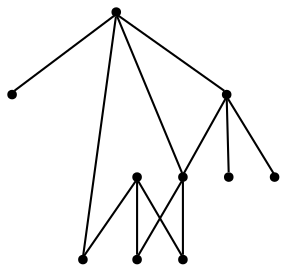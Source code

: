 graph {
  node [shape=point,comment="{\"directed\":false,\"doi\":\"10.1007/978-3-030-04414-5_37\",\"figure\":\"3 (1)\"}"]

  v0 [pos="1468.314175751024,339.604993725531"]
  v1 [pos="1318.5725770104011,320.9524502337395"]
  v2 [pos="1409.6037209573533,478.62130615377157"]
  v3 [pos="1341.5324469885832,559.1998118850427"]
  v4 [pos="1432.565752941737,438.8487644504969"]
  v5 [pos="1250.4992682122645,438.8530884099068"]
  v6 [pos="1214.7476977763017,339.60499372553096"]
  v7 [pos="1364.5007106379012,320.9524502337395"]
  v8 [pos="1273.463207849179,478.6256301131814"]
  v9 [pos="1341.5335915801015,425.7260563427707"]

  v0 -- v1 [id="-1",pos="1468.314175751024,339.604993725531 1412.4999508240307,301.3328659374673 1362.579609156621,295.11526665668566 1318.5725770104011,320.9524502337395"]
  v6 -- v0 [id="-2",pos="1214.7476977763017,339.60499372553096 1468.314175751024,339.604993725531 1468.314175751024,339.604993725531 1468.314175751024,339.604993725531"]
  v3 -- v6 [id="-3",pos="1341.5324469885832,559.1998118850427 1214.7476977763017,339.60499372553096 1214.7476977763017,339.60499372553096 1214.7476977763017,339.60499372553096"]
  v9 -- v7 [id="-4",pos="1341.5335915801015,425.7260563427707 1364.5007106379012,320.9524502337395 1364.5007106379012,320.9524502337395 1364.5007106379012,320.9524502337395"]
  v9 -- v8 [id="-5",pos="1341.5335915801015,425.7260563427707 1273.463207849179,478.6256301131814 1273.463207849179,478.6256301131814 1273.463207849179,478.6256301131814"]
  v9 -- v2 [id="-6",pos="1341.5335915801015,425.7260563427707 1409.6037209573533,478.62130615377157 1409.6037209573533,478.62130615377157 1409.6037209573533,478.62130615377157"]
  v0 -- v3 [id="-7",pos="1468.314175751024,339.604993725531 1341.5324469885832,559.1998118850427 1341.5324469885832,559.1998118850427 1341.5324469885832,559.1998118850427"]
  v6 -- v8 [id="-8",pos="1214.7476977763017,339.60499372553096 1213.1557299450258,406.59418923287194 1232.7296438576298,452.93018338207617 1273.463207849179,478.6256301131814"]
  v6 -- v7 [id="-9",pos="1214.7476977763017,339.60499372553096 1270.5648795647176,301.3328659374673 1320.4853484089629,295.11526665668566 1364.5007106379012,320.9524502337395"]
  v3 -- v5 [id="-10",pos="1341.5324469885832,559.1998118850427 1264.9848687348913,518.0605850442973 1234.63831380325,477.94219017587477 1250.4992682122645,438.8530884099068"]
  v3 -- v4 [id="-11",pos="1341.5324469885832,559.1998118850427 1418.0800888306926,518.0604260752013 1448.4265165854986,477.93786621646495 1432.565752941737,438.8487644504969"]
  v0 -- v2 [id="-12",pos="1468.314175751024,339.604993725531 1469.9091004437228,406.58986527346207 1450.339383366687,452.92585942266635 1409.6037209573533,478.62130615377157"]
}